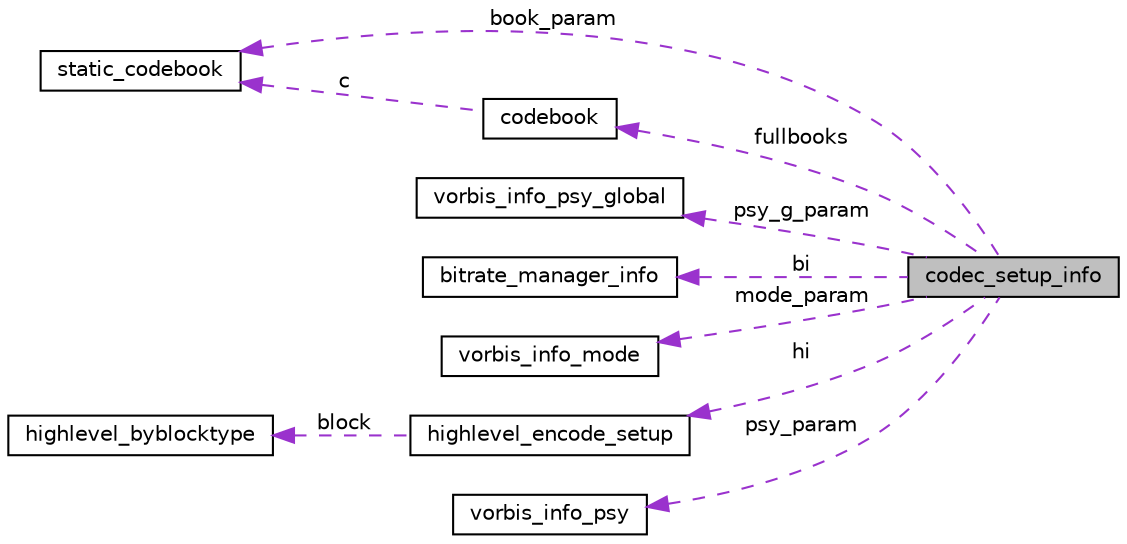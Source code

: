 digraph "codec_setup_info"
{
  edge [fontname="Helvetica",fontsize="10",labelfontname="Helvetica",labelfontsize="10"];
  node [fontname="Helvetica",fontsize="10",shape=record];
  rankdir="LR";
  Node1 [label="codec_setup_info",height=0.2,width=0.4,color="black", fillcolor="grey75", style="filled", fontcolor="black"];
  Node2 -> Node1 [dir="back",color="darkorchid3",fontsize="10",style="dashed",label=" book_param" ,fontname="Helvetica"];
  Node2 [label="static_codebook",height=0.2,width=0.4,color="black", fillcolor="white", style="filled",URL="$structstatic__codebook.html"];
  Node3 -> Node1 [dir="back",color="darkorchid3",fontsize="10",style="dashed",label=" psy_g_param" ,fontname="Helvetica"];
  Node3 [label="vorbis_info_psy_global",height=0.2,width=0.4,color="black", fillcolor="white", style="filled",URL="$structvorbis__info__psy__global.html"];
  Node4 -> Node1 [dir="back",color="darkorchid3",fontsize="10",style="dashed",label=" bi" ,fontname="Helvetica"];
  Node4 [label="bitrate_manager_info",height=0.2,width=0.4,color="black", fillcolor="white", style="filled",URL="$structbitrate__manager__info.html"];
  Node5 -> Node1 [dir="back",color="darkorchid3",fontsize="10",style="dashed",label=" mode_param" ,fontname="Helvetica"];
  Node5 [label="vorbis_info_mode",height=0.2,width=0.4,color="black", fillcolor="white", style="filled",URL="$structvorbis__info__mode.html"];
  Node6 -> Node1 [dir="back",color="darkorchid3",fontsize="10",style="dashed",label=" hi" ,fontname="Helvetica"];
  Node6 [label="highlevel_encode_setup",height=0.2,width=0.4,color="black", fillcolor="white", style="filled",URL="$structhighlevel__encode__setup.html"];
  Node7 -> Node6 [dir="back",color="darkorchid3",fontsize="10",style="dashed",label=" block" ,fontname="Helvetica"];
  Node7 [label="highlevel_byblocktype",height=0.2,width=0.4,color="black", fillcolor="white", style="filled",URL="$structhighlevel__byblocktype.html"];
  Node8 -> Node1 [dir="back",color="darkorchid3",fontsize="10",style="dashed",label=" psy_param" ,fontname="Helvetica"];
  Node8 [label="vorbis_info_psy",height=0.2,width=0.4,color="black", fillcolor="white", style="filled",URL="$structvorbis__info__psy.html"];
  Node9 -> Node1 [dir="back",color="darkorchid3",fontsize="10",style="dashed",label=" fullbooks" ,fontname="Helvetica"];
  Node9 [label="codebook",height=0.2,width=0.4,color="black", fillcolor="white", style="filled",URL="$structcodebook.html"];
  Node2 -> Node9 [dir="back",color="darkorchid3",fontsize="10",style="dashed",label=" c" ,fontname="Helvetica"];
}
